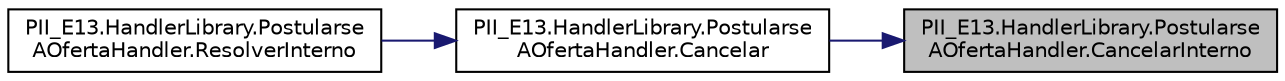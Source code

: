 digraph "PII_E13.HandlerLibrary.PostularseAOfertaHandler.CancelarInterno"
{
 // INTERACTIVE_SVG=YES
 // LATEX_PDF_SIZE
  edge [fontname="Helvetica",fontsize="10",labelfontname="Helvetica",labelfontsize="10"];
  node [fontname="Helvetica",fontsize="10",shape=record];
  rankdir="RL";
  Node1 [label="PII_E13.HandlerLibrary.Postularse\lAOfertaHandler.CancelarInterno",height=0.2,width=0.4,color="black", fillcolor="grey75", style="filled", fontcolor="black",tooltip="Retorna este \"handler\" al estado inicial."];
  Node1 -> Node2 [dir="back",color="midnightblue",fontsize="10",style="solid",fontname="Helvetica"];
  Node2 [label="PII_E13.HandlerLibrary.Postularse\lAOfertaHandler.Cancelar",height=0.2,width=0.4,color="black", fillcolor="white", style="filled",URL="$classPII__E13_1_1HandlerLibrary_1_1PostularseAOfertaHandler.html#a025b68c7a94529469b1423fd8b732e64",tooltip="Retorna este \"handler\" al estado inicial."];
  Node2 -> Node3 [dir="back",color="midnightblue",fontsize="10",style="solid",fontname="Helvetica"];
  Node3 [label="PII_E13.HandlerLibrary.Postularse\lAOfertaHandler.ResolverInterno",height=0.2,width=0.4,color="black", fillcolor="white", style="filled",URL="$classPII__E13_1_1HandlerLibrary_1_1PostularseAOfertaHandler.html#a7ff0855ef8e7ff795c9c7d7a339bc0e8",tooltip="La clase procesa el mensaje y retorna true o no lo procesa y retorna false."];
}
